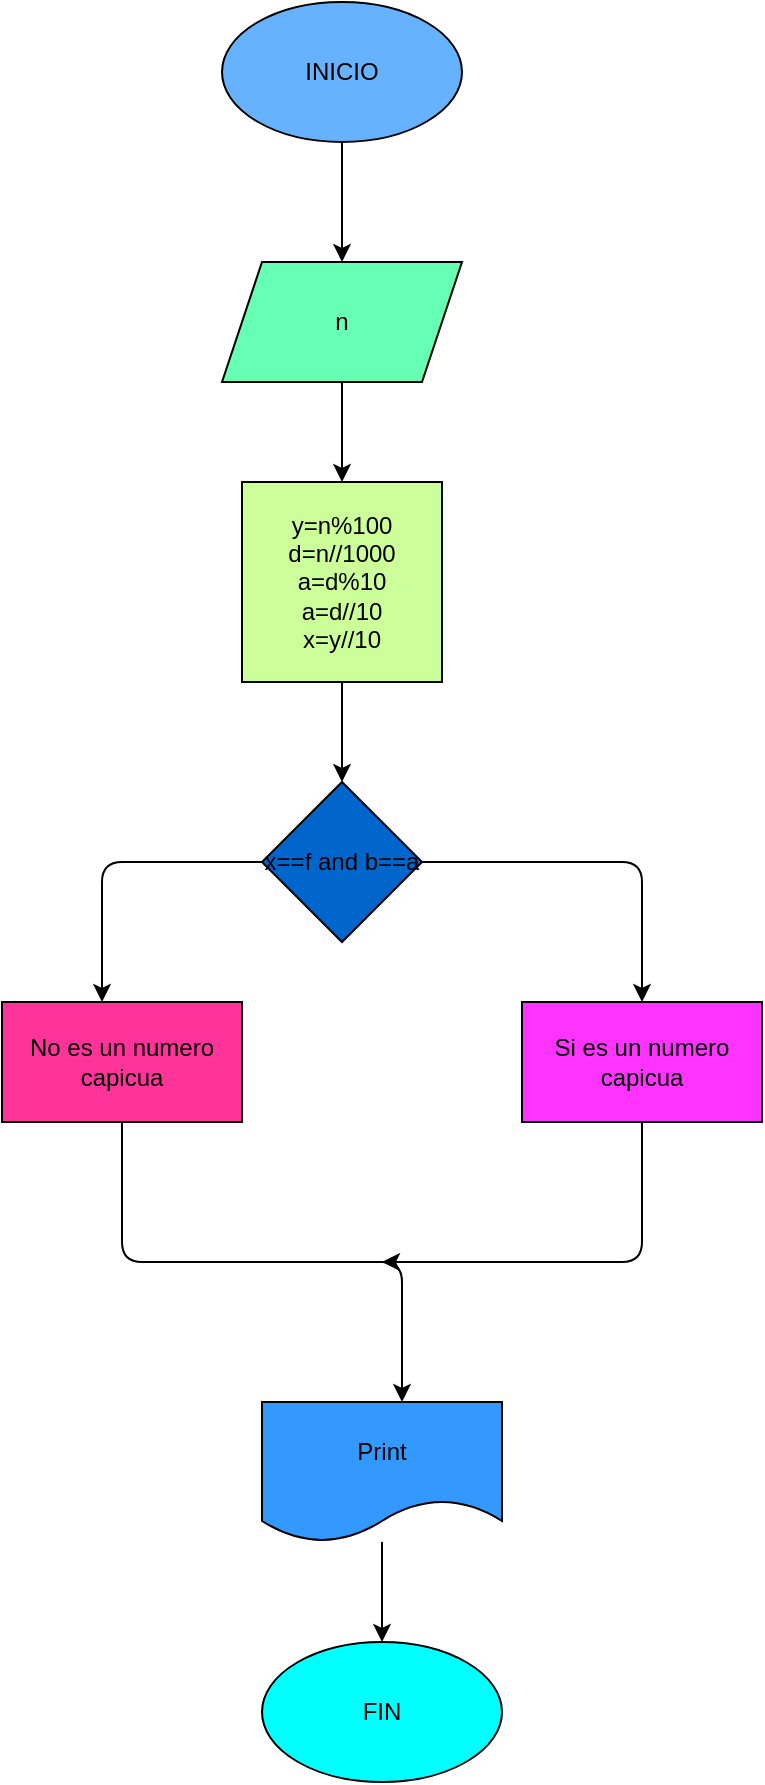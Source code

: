 <mxfile>
    <diagram id="RYngq_g6Cv5HpQS6-qUA" name="Página-1">
        <mxGraphModel dx="582" dy="352" grid="1" gridSize="10" guides="1" tooltips="1" connect="1" arrows="1" fold="1" page="1" pageScale="1" pageWidth="827" pageHeight="1169" math="0" shadow="0">
            <root>
                <mxCell id="0"/>
                <mxCell id="1" parent="0"/>
                <mxCell id="3" style="edgeStyle=none;html=1;" edge="1" parent="1" source="2" target="4">
                    <mxGeometry relative="1" as="geometry">
                        <mxPoint x="300" y="120" as="targetPoint"/>
                    </mxGeometry>
                </mxCell>
                <mxCell id="2" value="INICIO" style="ellipse;whiteSpace=wrap;html=1;fillColor=#66B2FF;" vertex="1" parent="1">
                    <mxGeometry x="390" y="10" width="120" height="70" as="geometry"/>
                </mxCell>
                <mxCell id="6" value="" style="edgeStyle=none;html=1;" edge="1" parent="1" source="4" target="5">
                    <mxGeometry relative="1" as="geometry"/>
                </mxCell>
                <mxCell id="4" value="n" style="shape=parallelogram;perimeter=parallelogramPerimeter;whiteSpace=wrap;html=1;fixedSize=1;fillColor=#66FFB3;" vertex="1" parent="1">
                    <mxGeometry x="390" y="140" width="120" height="60" as="geometry"/>
                </mxCell>
                <mxCell id="8" value="" style="edgeStyle=none;html=1;" edge="1" parent="1" source="5" target="7">
                    <mxGeometry relative="1" as="geometry"/>
                </mxCell>
                <mxCell id="5" value="y=n%100&lt;br&gt;d=n//1000&lt;br&gt;a=d%10&lt;br&gt;a=d//10&lt;br&gt;x=y//10" style="whiteSpace=wrap;html=1;aspect=fixed;fillColor=#CCFF99;" vertex="1" parent="1">
                    <mxGeometry x="400" y="250" width="100" height="100" as="geometry"/>
                </mxCell>
                <mxCell id="9" style="edgeStyle=none;html=1;" edge="1" parent="1" source="7">
                    <mxGeometry relative="1" as="geometry">
                        <mxPoint x="600" y="510" as="targetPoint"/>
                        <Array as="points">
                            <mxPoint x="600" y="440"/>
                        </Array>
                    </mxGeometry>
                </mxCell>
                <mxCell id="11" style="edgeStyle=none;html=1;" edge="1" parent="1" source="7">
                    <mxGeometry relative="1" as="geometry">
                        <mxPoint x="330" y="510" as="targetPoint"/>
                        <Array as="points">
                            <mxPoint x="330" y="440"/>
                        </Array>
                    </mxGeometry>
                </mxCell>
                <mxCell id="7" value="x==f and b==a" style="rhombus;whiteSpace=wrap;html=1;fillColor=#0066CC;" vertex="1" parent="1">
                    <mxGeometry x="410" y="400" width="80" height="80" as="geometry"/>
                </mxCell>
                <mxCell id="14" style="edgeStyle=none;html=1;" edge="1" parent="1" source="10">
                    <mxGeometry relative="1" as="geometry">
                        <mxPoint x="470" y="640" as="targetPoint"/>
                        <Array as="points">
                            <mxPoint x="600" y="640"/>
                        </Array>
                    </mxGeometry>
                </mxCell>
                <mxCell id="10" value="Si es un numero capicua" style="rounded=0;whiteSpace=wrap;html=1;fillColor=#FF33FF;" vertex="1" parent="1">
                    <mxGeometry x="540" y="510" width="120" height="60" as="geometry"/>
                </mxCell>
                <mxCell id="13" style="edgeStyle=none;html=1;" edge="1" parent="1" source="12">
                    <mxGeometry relative="1" as="geometry">
                        <mxPoint x="480" y="710" as="targetPoint"/>
                        <Array as="points">
                            <mxPoint x="340" y="640"/>
                            <mxPoint x="480" y="640"/>
                        </Array>
                    </mxGeometry>
                </mxCell>
                <mxCell id="12" value="No es un numero capicua" style="rounded=0;whiteSpace=wrap;html=1;fillColor=#FF3399;" vertex="1" parent="1">
                    <mxGeometry x="280" y="510" width="120" height="60" as="geometry"/>
                </mxCell>
                <mxCell id="16" style="edgeStyle=none;html=1;" edge="1" parent="1" source="15">
                    <mxGeometry relative="1" as="geometry">
                        <mxPoint x="470" y="830" as="targetPoint"/>
                    </mxGeometry>
                </mxCell>
                <mxCell id="15" value="Print" style="shape=document;whiteSpace=wrap;html=1;boundedLbl=1;fillColor=#3399FF;" vertex="1" parent="1">
                    <mxGeometry x="410" y="710" width="120" height="70" as="geometry"/>
                </mxCell>
                <mxCell id="17" value="FIN" style="ellipse;whiteSpace=wrap;html=1;fillColor=#00FFFF;" vertex="1" parent="1">
                    <mxGeometry x="410" y="830" width="120" height="70" as="geometry"/>
                </mxCell>
            </root>
        </mxGraphModel>
    </diagram>
</mxfile>